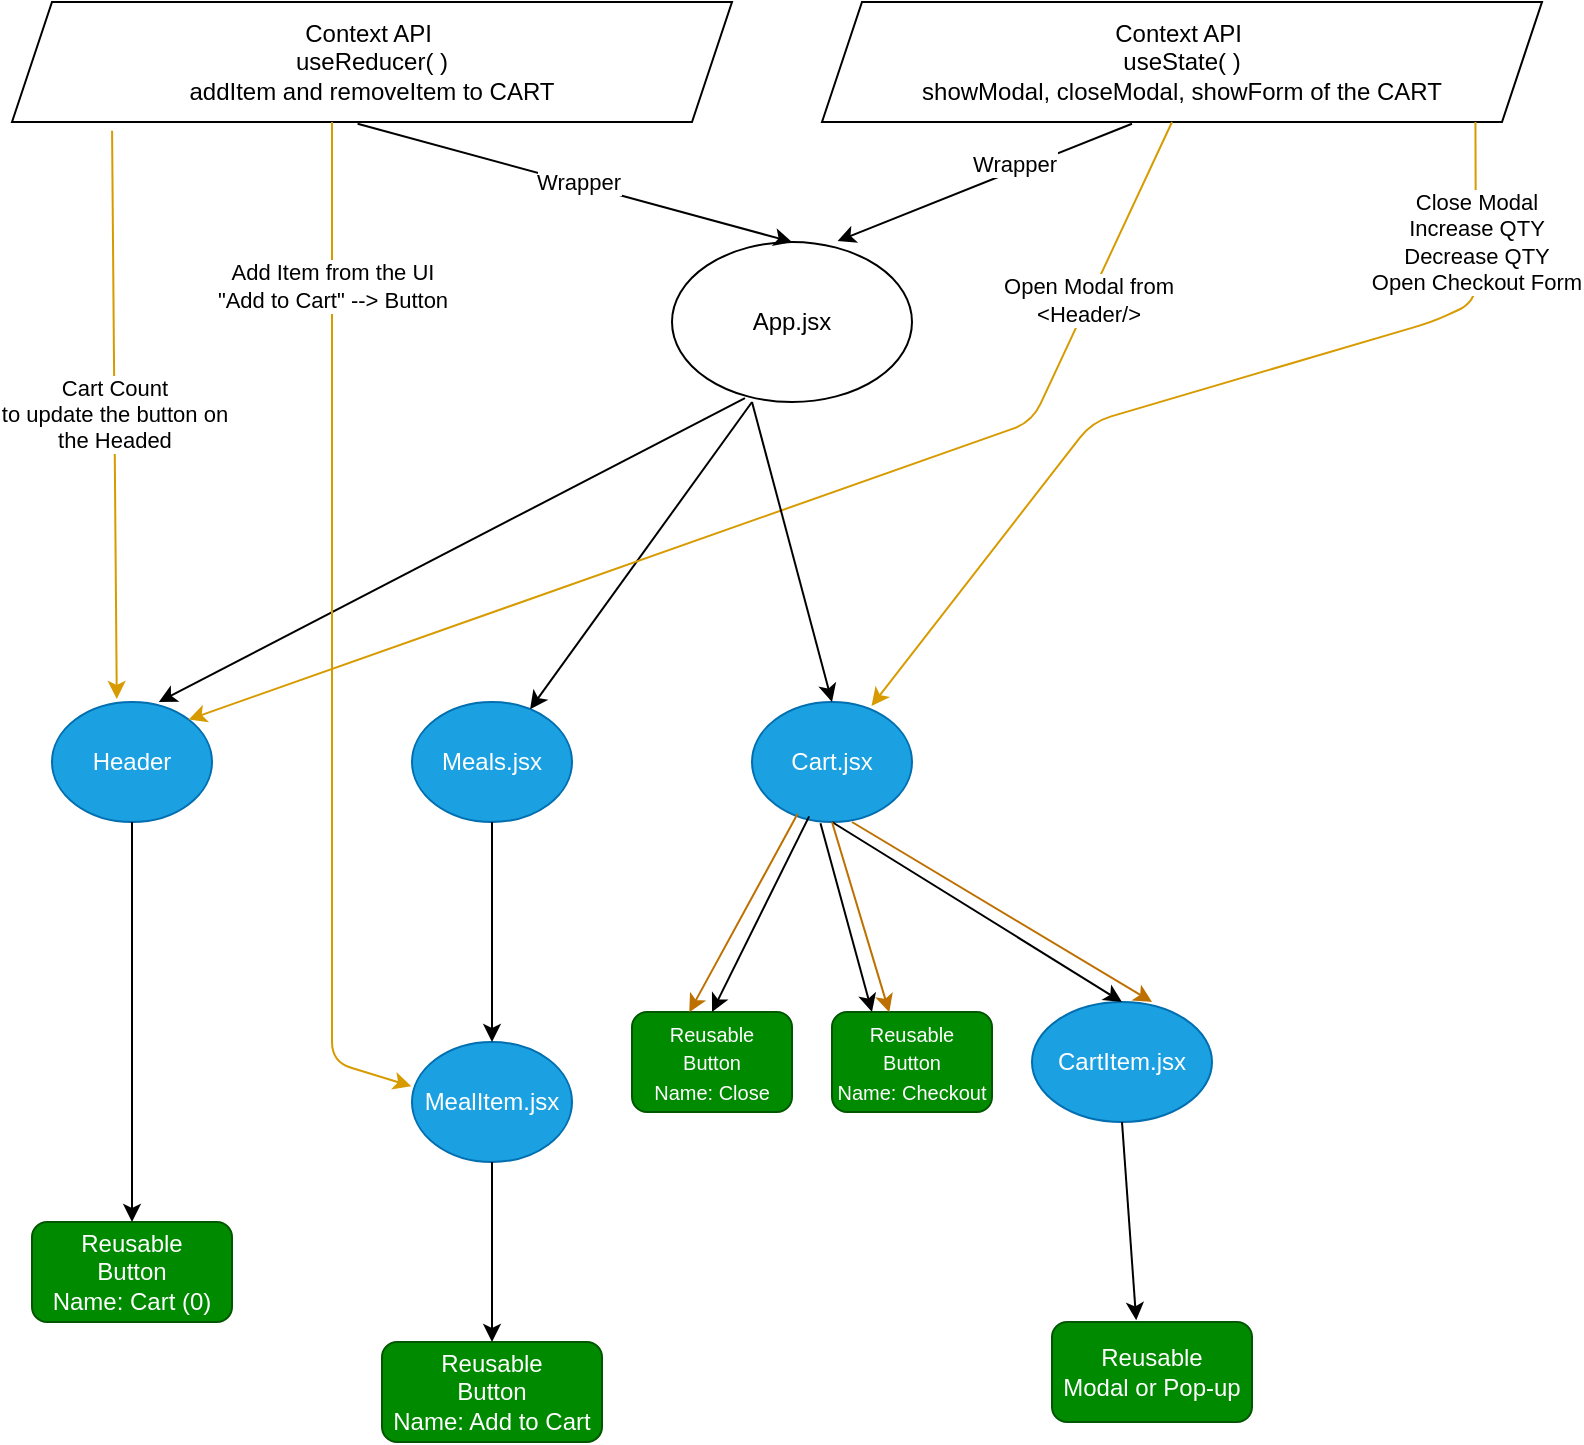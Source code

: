 <mxfile>
    <diagram id="-xRTF9BAHJE05iC_fFnF" name="Frontend">
        <mxGraphModel dx="1190" dy="974" grid="1" gridSize="10" guides="1" tooltips="1" connect="1" arrows="1" fold="1" page="1" pageScale="1" pageWidth="850" pageHeight="1100" math="0" shadow="0">
            <root>
                <mxCell id="0"/>
                <mxCell id="1" parent="0"/>
                <mxCell id="2" value="App.jsx" style="ellipse;whiteSpace=wrap;html=1;" parent="1" vertex="1">
                    <mxGeometry x="350" y="140" width="120" height="80" as="geometry"/>
                </mxCell>
                <mxCell id="3" value="" style="endArrow=classic;html=1;entryX=0.667;entryY=0;entryDx=0;entryDy=0;entryPerimeter=0;exitX=0.304;exitY=0.976;exitDx=0;exitDy=0;exitPerimeter=0;" parent="1" source="2" target="4" edge="1">
                    <mxGeometry width="50" height="50" relative="1" as="geometry">
                        <mxPoint x="380" y="200" as="sourcePoint"/>
                        <mxPoint x="300" y="230" as="targetPoint"/>
                        <Array as="points"/>
                    </mxGeometry>
                </mxCell>
                <mxCell id="4" value="Header" style="ellipse;whiteSpace=wrap;html=1;fillColor=#1ba1e2;fontColor=#ffffff;strokeColor=#006EAF;" parent="1" vertex="1">
                    <mxGeometry x="40" y="370" width="80" height="60" as="geometry"/>
                </mxCell>
                <mxCell id="5" value="Meals.jsx" style="ellipse;whiteSpace=wrap;html=1;fillColor=#1ba1e2;fontColor=#ffffff;strokeColor=#006EAF;" parent="1" vertex="1">
                    <mxGeometry x="220" y="370" width="80" height="60" as="geometry"/>
                </mxCell>
                <mxCell id="6" value="MealItem.jsx" style="ellipse;whiteSpace=wrap;html=1;fillColor=#1ba1e2;fontColor=#ffffff;strokeColor=#006EAF;" parent="1" vertex="1">
                    <mxGeometry x="220" y="540" width="80" height="60" as="geometry"/>
                </mxCell>
                <mxCell id="7" value="Reusable&lt;br&gt;Button&lt;br&gt;Name: Cart (0)" style="rounded=1;whiteSpace=wrap;html=1;fillColor=#008a00;fontColor=#ffffff;strokeColor=#005700;" parent="1" vertex="1">
                    <mxGeometry x="30" y="630" width="100" height="50" as="geometry"/>
                </mxCell>
                <mxCell id="8" value="Reusable&lt;br&gt;Button&lt;br&gt;Name: Add to Cart" style="rounded=1;whiteSpace=wrap;html=1;fillColor=#008a00;fontColor=#ffffff;strokeColor=#005700;" parent="1" vertex="1">
                    <mxGeometry x="205" y="690" width="110" height="50" as="geometry"/>
                </mxCell>
                <mxCell id="9" value="" style="endArrow=classic;html=1;" parent="1" target="5" edge="1">
                    <mxGeometry width="50" height="50" relative="1" as="geometry">
                        <mxPoint x="390" y="220" as="sourcePoint"/>
                        <mxPoint x="110.04" y="240" as="targetPoint"/>
                    </mxGeometry>
                </mxCell>
                <mxCell id="11" value="" style="endArrow=classic;html=1;entryX=0.5;entryY=0;entryDx=0;entryDy=0;exitX=0.5;exitY=1;exitDx=0;exitDy=0;" parent="1" source="5" target="6" edge="1">
                    <mxGeometry width="50" height="50" relative="1" as="geometry">
                        <mxPoint x="375.037" y="176.043" as="sourcePoint"/>
                        <mxPoint x="318.85" y="244.928" as="targetPoint"/>
                        <Array as="points"/>
                    </mxGeometry>
                </mxCell>
                <mxCell id="12" value="" style="endArrow=classic;html=1;entryX=0.5;entryY=0;entryDx=0;entryDy=0;exitX=0.5;exitY=1;exitDx=0;exitDy=0;" parent="1" source="6" target="8" edge="1">
                    <mxGeometry width="50" height="50" relative="1" as="geometry">
                        <mxPoint x="290" y="320" as="sourcePoint"/>
                        <mxPoint x="290" y="380" as="targetPoint"/>
                        <Array as="points"/>
                    </mxGeometry>
                </mxCell>
                <mxCell id="13" value="" style="endArrow=classic;html=1;entryX=0.5;entryY=0;entryDx=0;entryDy=0;exitX=0.5;exitY=1;exitDx=0;exitDy=0;" parent="1" source="4" target="7" edge="1">
                    <mxGeometry width="50" height="50" relative="1" as="geometry">
                        <mxPoint x="300" y="330" as="sourcePoint"/>
                        <mxPoint x="300" y="390" as="targetPoint"/>
                        <Array as="points"/>
                    </mxGeometry>
                </mxCell>
                <mxCell id="14" value="Context API&amp;nbsp;&lt;br&gt;useReducer( )&lt;br&gt;addItem and removeItem to CART" style="shape=parallelogram;perimeter=parallelogramPerimeter;whiteSpace=wrap;html=1;fixedSize=1;" parent="1" vertex="1">
                    <mxGeometry x="20" y="20" width="360" height="60" as="geometry"/>
                </mxCell>
                <mxCell id="15" value="" style="endArrow=classic;html=1;exitX=0.48;exitY=1.015;exitDx=0;exitDy=0;entryX=0.5;entryY=0;entryDx=0;entryDy=0;exitPerimeter=0;" parent="1" source="14" target="2" edge="1">
                    <mxGeometry width="50" height="50" relative="1" as="geometry">
                        <mxPoint x="425.344" y="80.004" as="sourcePoint"/>
                        <mxPoint x="357.999" y="204.062" as="targetPoint"/>
                    </mxGeometry>
                </mxCell>
                <mxCell id="27" value="Wrapper" style="edgeLabel;html=1;align=center;verticalAlign=middle;resizable=0;points=[];" vertex="1" connectable="0" parent="15">
                    <mxGeometry x="0.014" y="1" relative="1" as="geometry">
                        <mxPoint as="offset"/>
                    </mxGeometry>
                </mxCell>
                <mxCell id="16" value="Cart Count&lt;br&gt;to update the button on&lt;br&gt;the Headed" style="endArrow=classic;html=1;entryX=0.405;entryY=-0.025;entryDx=0;entryDy=0;entryPerimeter=0;fillColor=#ffcd28;strokeColor=#d79b00;gradientColor=#ffa500;exitX=0.139;exitY=1.072;exitDx=0;exitDy=0;exitPerimeter=0;" parent="1" source="14" target="4" edge="1">
                    <mxGeometry width="50" height="50" relative="1" as="geometry">
                        <mxPoint x="69" y="70" as="sourcePoint"/>
                        <mxPoint x="70" y="360" as="targetPoint"/>
                        <Array as="points"/>
                    </mxGeometry>
                </mxCell>
                <mxCell id="17" value="Add Item from the UI&lt;br&gt;&quot;Add to Cart&quot; --&amp;gt; Button" style="endArrow=classic;html=1;fillColor=#ffcd28;strokeColor=#d79b00;gradientColor=#ffa500;entryX=-0.004;entryY=0.368;entryDx=0;entryDy=0;entryPerimeter=0;" parent="1" target="6" edge="1">
                    <mxGeometry x="-0.68" width="50" height="50" relative="1" as="geometry">
                        <mxPoint x="180" y="80" as="sourcePoint"/>
                        <mxPoint x="150" y="600" as="targetPoint"/>
                        <Array as="points">
                            <mxPoint x="180" y="550"/>
                        </Array>
                        <mxPoint as="offset"/>
                    </mxGeometry>
                </mxCell>
                <mxCell id="18" value="Context API&amp;nbsp;&lt;br&gt;useState( )&lt;br&gt;showModal, closeModal, showForm of the CART" style="shape=parallelogram;perimeter=parallelogramPerimeter;whiteSpace=wrap;html=1;fixedSize=1;" vertex="1" parent="1">
                    <mxGeometry x="425" y="20" width="360" height="60" as="geometry"/>
                </mxCell>
                <mxCell id="19" value="" style="endArrow=classic;html=1;exitX=0.48;exitY=1.015;exitDx=0;exitDy=0;entryX=0.69;entryY=-0.006;entryDx=0;entryDy=0;exitPerimeter=0;entryPerimeter=0;" edge="1" parent="1" target="2">
                    <mxGeometry width="50" height="50" relative="1" as="geometry">
                        <mxPoint x="580" y="80.9" as="sourcePoint"/>
                        <mxPoint x="797.2" y="140.0" as="targetPoint"/>
                    </mxGeometry>
                </mxCell>
                <mxCell id="28" value="Wrapper" style="edgeLabel;html=1;align=center;verticalAlign=middle;resizable=0;points=[];" vertex="1" connectable="0" parent="19">
                    <mxGeometry x="-0.212" y="-4" relative="1" as="geometry">
                        <mxPoint as="offset"/>
                    </mxGeometry>
                </mxCell>
                <mxCell id="20" value="Open Modal from&lt;br&gt;&amp;lt;Header/&amp;gt;" style="endArrow=classic;html=1;fillColor=#ffcd28;strokeColor=#d79b00;gradientColor=#ffa500;entryX=1;entryY=0;entryDx=0;entryDy=0;" edge="1" parent="1" target="4">
                    <mxGeometry x="-0.678" width="50" height="50" relative="1" as="geometry">
                        <mxPoint x="600" y="80.0" as="sourcePoint"/>
                        <mxPoint x="430" y="450" as="targetPoint"/>
                        <Array as="points">
                            <mxPoint x="530" y="230"/>
                        </Array>
                        <mxPoint as="offset"/>
                    </mxGeometry>
                </mxCell>
                <mxCell id="21" value="Cart.jsx" style="ellipse;whiteSpace=wrap;html=1;fillColor=#1ba1e2;fontColor=#ffffff;strokeColor=#006EAF;" vertex="1" parent="1">
                    <mxGeometry x="390" y="370" width="80" height="60" as="geometry"/>
                </mxCell>
                <mxCell id="22" value="" style="endArrow=classic;html=1;entryX=0.5;entryY=0;entryDx=0;entryDy=0;" edge="1" parent="1" target="21">
                    <mxGeometry width="50" height="50" relative="1" as="geometry">
                        <mxPoint x="390" y="220" as="sourcePoint"/>
                        <mxPoint x="360.004" y="383.301" as="targetPoint"/>
                    </mxGeometry>
                </mxCell>
                <mxCell id="23" value="CartItem.jsx" style="ellipse;whiteSpace=wrap;html=1;fillColor=#1ba1e2;fontColor=#ffffff;strokeColor=#006EAF;" vertex="1" parent="1">
                    <mxGeometry x="530" y="520" width="90" height="60" as="geometry"/>
                </mxCell>
                <mxCell id="24" value="" style="endArrow=classic;html=1;entryX=0.5;entryY=0;entryDx=0;entryDy=0;exitX=0.5;exitY=1;exitDx=0;exitDy=0;" edge="1" parent="1" source="21" target="23">
                    <mxGeometry width="50" height="50" relative="1" as="geometry">
                        <mxPoint x="440.0" y="500" as="sourcePoint"/>
                        <mxPoint x="440.0" y="570" as="targetPoint"/>
                        <Array as="points"/>
                    </mxGeometry>
                </mxCell>
                <mxCell id="25" value="Reusable&lt;br&gt;Modal or Pop-up" style="rounded=1;whiteSpace=wrap;html=1;fillColor=#008a00;fontColor=#ffffff;strokeColor=#005700;" vertex="1" parent="1">
                    <mxGeometry x="540" y="680" width="100" height="50" as="geometry"/>
                </mxCell>
                <mxCell id="26" value="" style="endArrow=classic;html=1;entryX=0.421;entryY=-0.017;entryDx=0;entryDy=0;exitX=0.5;exitY=1;exitDx=0;exitDy=0;entryPerimeter=0;" edge="1" parent="1" source="23" target="25">
                    <mxGeometry width="50" height="50" relative="1" as="geometry">
                        <mxPoint x="660" y="540" as="sourcePoint"/>
                        <mxPoint x="660" y="660" as="targetPoint"/>
                        <Array as="points"/>
                    </mxGeometry>
                </mxCell>
                <mxCell id="29" value="&lt;font style=&quot;font-size: 10px;&quot;&gt;Reusable&lt;br&gt;Button&lt;br&gt;Name: Close&lt;/font&gt;" style="rounded=1;whiteSpace=wrap;html=1;fillColor=#008a00;fontColor=#ffffff;strokeColor=#005700;" vertex="1" parent="1">
                    <mxGeometry x="330" y="525" width="80" height="50" as="geometry"/>
                </mxCell>
                <mxCell id="30" value="&lt;font style=&quot;font-size: 10px;&quot;&gt;Reusable&lt;br&gt;Button&lt;br&gt;Name: Checkout&lt;/font&gt;" style="rounded=1;whiteSpace=wrap;html=1;fillColor=#008a00;fontColor=#ffffff;strokeColor=#005700;" vertex="1" parent="1">
                    <mxGeometry x="430" y="525" width="80" height="50" as="geometry"/>
                </mxCell>
                <mxCell id="31" value="" style="endArrow=classic;html=1;entryX=0.5;entryY=0;entryDx=0;entryDy=0;exitX=0.357;exitY=0.953;exitDx=0;exitDy=0;exitPerimeter=0;" edge="1" parent="1" source="21" target="29">
                    <mxGeometry width="50" height="50" relative="1" as="geometry">
                        <mxPoint x="400" y="450" as="sourcePoint"/>
                        <mxPoint x="400" y="550" as="targetPoint"/>
                        <Array as="points"/>
                    </mxGeometry>
                </mxCell>
                <mxCell id="32" value="" style="endArrow=classic;html=1;entryX=0.25;entryY=0;entryDx=0;entryDy=0;exitX=0.428;exitY=1.011;exitDx=0;exitDy=0;exitPerimeter=0;" edge="1" parent="1" source="21" target="30">
                    <mxGeometry width="50" height="50" relative="1" as="geometry">
                        <mxPoint x="430" y="460" as="sourcePoint"/>
                        <mxPoint x="400" y="540" as="targetPoint"/>
                        <Array as="points"/>
                    </mxGeometry>
                </mxCell>
                <mxCell id="34" value="Close Modal&lt;br&gt;Increase QTY&lt;br&gt;Decrease QTY&lt;br&gt;Open Checkout Form" style="endArrow=classic;html=1;fillColor=#ffcd28;strokeColor=#d79b00;gradientColor=#ffa500;entryX=0.747;entryY=0.033;entryDx=0;entryDy=0;entryPerimeter=0;" edge="1" parent="1" target="21">
                    <mxGeometry x="-0.745" width="50" height="50" relative="1" as="geometry">
                        <mxPoint x="751.72" y="80.0" as="sourcePoint"/>
                        <mxPoint x="260.004" y="378.787" as="targetPoint"/>
                        <Array as="points">
                            <mxPoint x="752" y="170"/>
                            <mxPoint x="730" y="180"/>
                            <mxPoint x="560" y="230"/>
                        </Array>
                        <mxPoint as="offset"/>
                    </mxGeometry>
                </mxCell>
                <mxCell id="35" value="" style="endArrow=classic;html=1;fontSize=10;entryX=0.667;entryY=0;entryDx=0;entryDy=0;entryPerimeter=0;fillColor=#f0a30a;strokeColor=#BD7000;" edge="1" parent="1" target="23">
                    <mxGeometry width="50" height="50" relative="1" as="geometry">
                        <mxPoint x="440" y="430" as="sourcePoint"/>
                        <mxPoint x="620" y="440" as="targetPoint"/>
                    </mxGeometry>
                </mxCell>
                <mxCell id="36" value="" style="endArrow=classic;html=1;fontSize=10;entryX=0.358;entryY=0.003;entryDx=0;entryDy=0;entryPerimeter=0;fillColor=#f0a30a;strokeColor=#BD7000;" edge="1" parent="1" target="30">
                    <mxGeometry width="50" height="50" relative="1" as="geometry">
                        <mxPoint x="430" y="430" as="sourcePoint"/>
                        <mxPoint x="568.1" y="525" as="targetPoint"/>
                    </mxGeometry>
                </mxCell>
                <mxCell id="37" value="" style="endArrow=classic;html=1;fontSize=10;entryX=0.358;entryY=0.003;entryDx=0;entryDy=0;fillColor=#f0a30a;strokeColor=#BD7000;exitX=0.285;exitY=0.932;exitDx=0;exitDy=0;exitPerimeter=0;entryPerimeter=0;" edge="1" parent="1" source="21" target="29">
                    <mxGeometry width="50" height="50" relative="1" as="geometry">
                        <mxPoint x="340" y="370.0" as="sourcePoint"/>
                        <mxPoint x="373.64" y="461.95" as="targetPoint"/>
                    </mxGeometry>
                </mxCell>
            </root>
        </mxGraphModel>
    </diagram>
</mxfile>